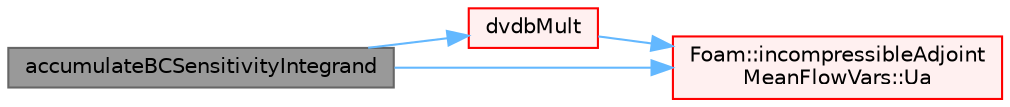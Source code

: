 digraph "accumulateBCSensitivityIntegrand"
{
 // LATEX_PDF_SIZE
  bgcolor="transparent";
  edge [fontname=Helvetica,fontsize=10,labelfontname=Helvetica,labelfontsize=10];
  node [fontname=Helvetica,fontsize=10,shape=box,height=0.2,width=0.4];
  rankdir="LR";
  Node1 [id="Node000001",label="accumulateBCSensitivityIntegrand",height=0.2,width=0.4,color="gray40", fillcolor="grey60", style="filled", fontcolor="black",tooltip=" "];
  Node1 -> Node2 [id="edge1_Node000001_Node000002",color="steelblue1",style="solid",tooltip=" "];
  Node2 [id="Node000002",label="dvdbMult",height=0.2,width=0.4,color="red", fillcolor="#FFF0F0", style="filled",URL="$classFoam_1_1incompressible_1_1shapeSensitivities.html#aff3356fc954a1de34636de7c535bd95f",tooltip=" "];
  Node2 -> Node10 [id="edge2_Node000002_Node000010",color="steelblue1",style="solid",tooltip=" "];
  Node10 [id="Node000010",label="Foam::incompressibleAdjoint\lMeanFlowVars::Ua",height=0.2,width=0.4,color="red", fillcolor="#FFF0F0", style="filled",URL="$classFoam_1_1incompressibleAdjointMeanFlowVars.html#a25d6b7ae521e421d3be539f2131c7629",tooltip=" "];
  Node1 -> Node10 [id="edge3_Node000001_Node000010",color="steelblue1",style="solid",tooltip=" "];
}

